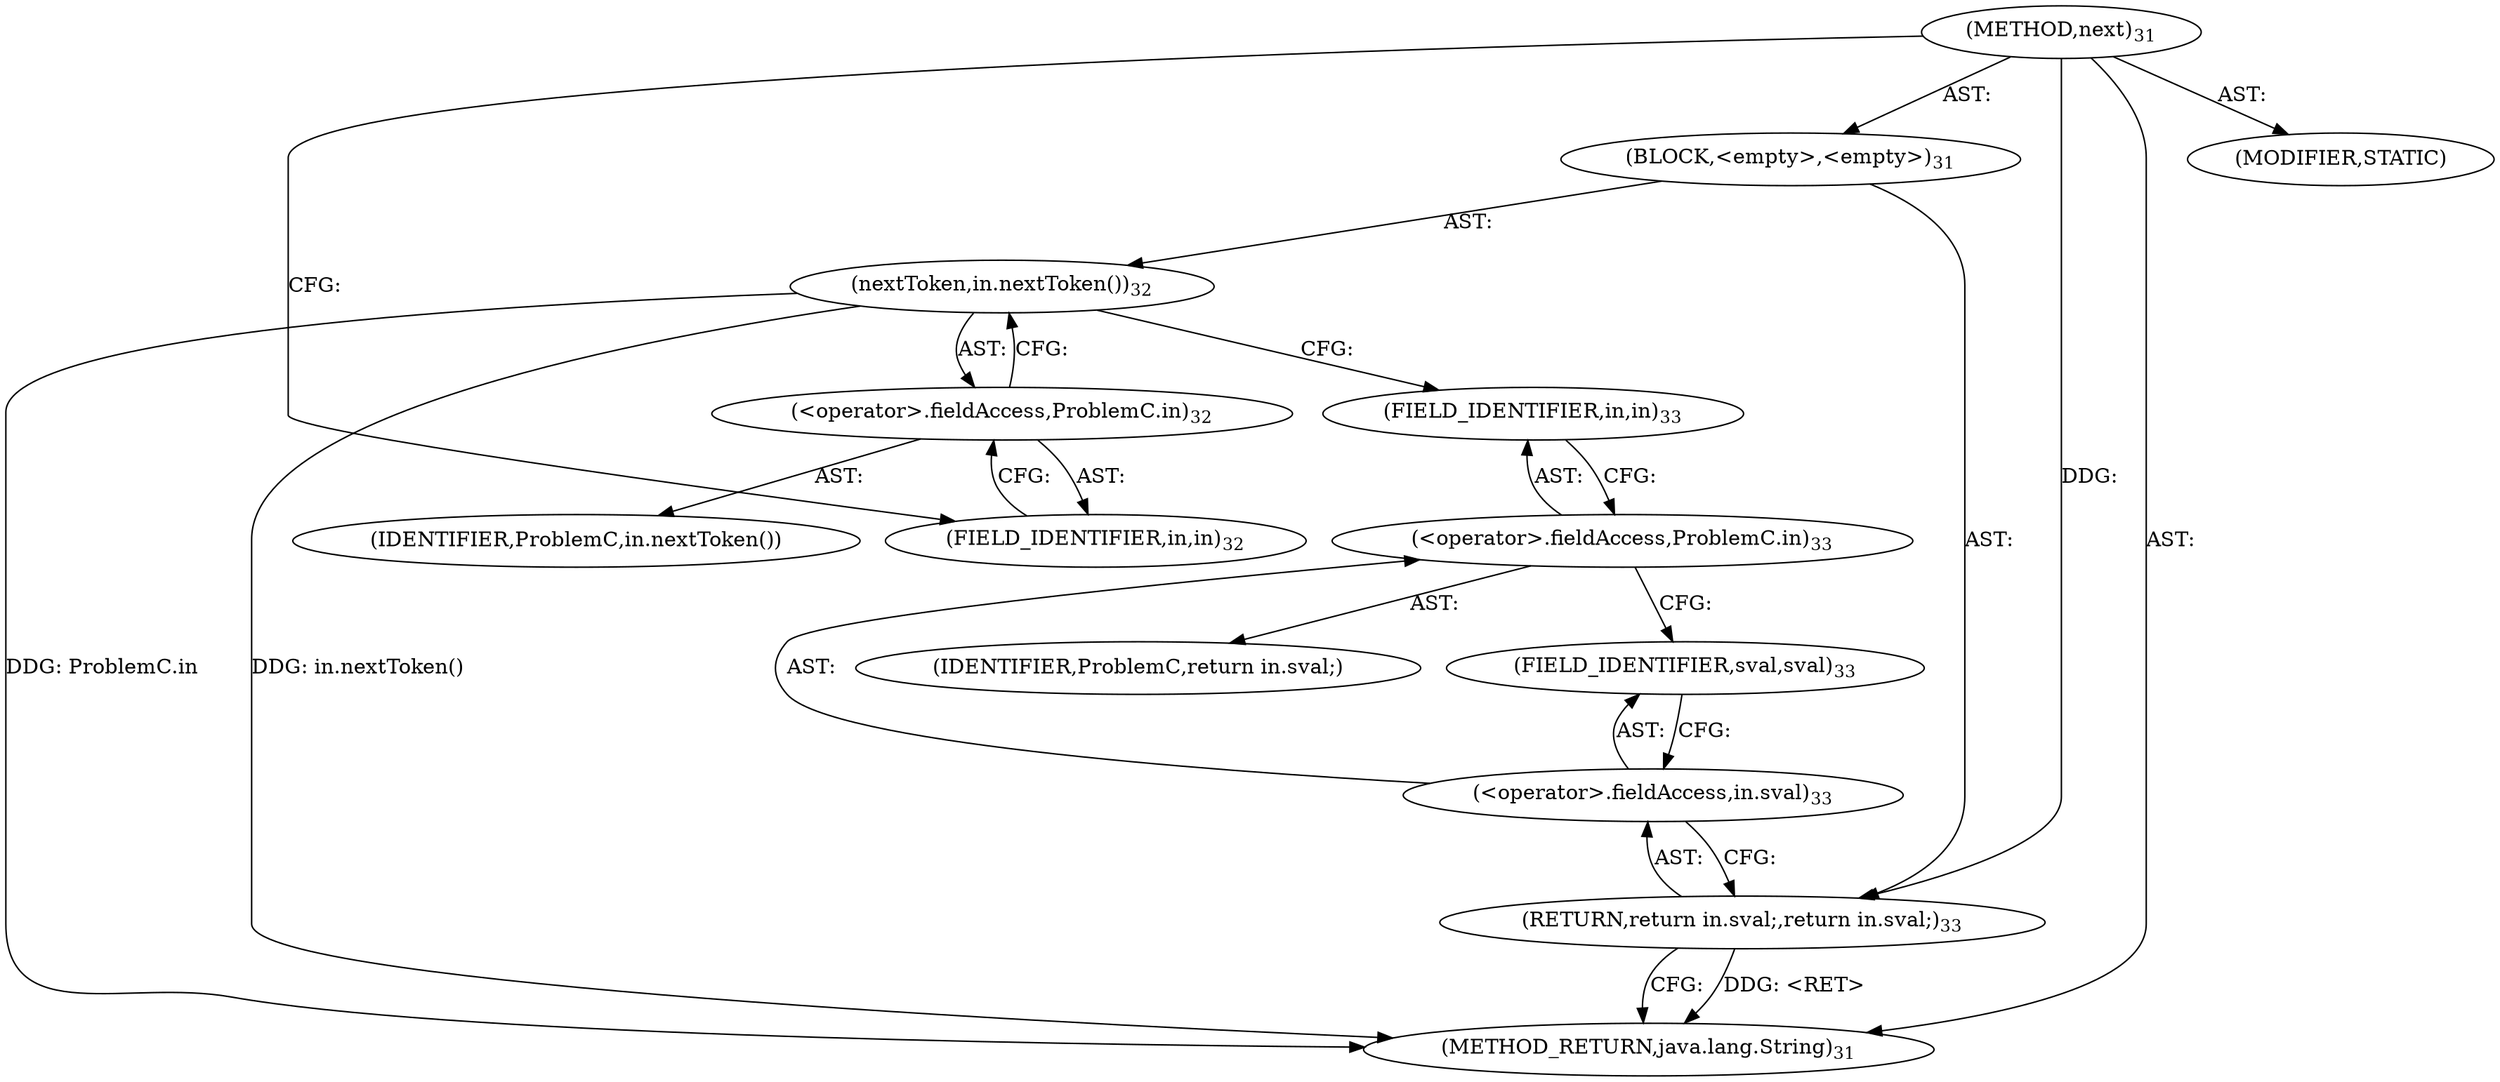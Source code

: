 digraph "next" {  
"137" [label = <(METHOD,next)<SUB>31</SUB>> ]
"138" [label = <(BLOCK,&lt;empty&gt;,&lt;empty&gt;)<SUB>31</SUB>> ]
"139" [label = <(nextToken,in.nextToken())<SUB>32</SUB>> ]
"140" [label = <(&lt;operator&gt;.fieldAccess,ProblemC.in)<SUB>32</SUB>> ]
"141" [label = <(IDENTIFIER,ProblemC,in.nextToken())> ]
"142" [label = <(FIELD_IDENTIFIER,in,in)<SUB>32</SUB>> ]
"143" [label = <(RETURN,return in.sval;,return in.sval;)<SUB>33</SUB>> ]
"144" [label = <(&lt;operator&gt;.fieldAccess,in.sval)<SUB>33</SUB>> ]
"145" [label = <(&lt;operator&gt;.fieldAccess,ProblemC.in)<SUB>33</SUB>> ]
"146" [label = <(IDENTIFIER,ProblemC,return in.sval;)> ]
"147" [label = <(FIELD_IDENTIFIER,in,in)<SUB>33</SUB>> ]
"148" [label = <(FIELD_IDENTIFIER,sval,sval)<SUB>33</SUB>> ]
"149" [label = <(MODIFIER,STATIC)> ]
"150" [label = <(METHOD_RETURN,java.lang.String)<SUB>31</SUB>> ]
  "137" -> "138"  [ label = "AST: "] 
  "137" -> "149"  [ label = "AST: "] 
  "137" -> "150"  [ label = "AST: "] 
  "138" -> "139"  [ label = "AST: "] 
  "138" -> "143"  [ label = "AST: "] 
  "139" -> "140"  [ label = "AST: "] 
  "140" -> "141"  [ label = "AST: "] 
  "140" -> "142"  [ label = "AST: "] 
  "143" -> "144"  [ label = "AST: "] 
  "144" -> "145"  [ label = "AST: "] 
  "144" -> "148"  [ label = "AST: "] 
  "145" -> "146"  [ label = "AST: "] 
  "145" -> "147"  [ label = "AST: "] 
  "139" -> "147"  [ label = "CFG: "] 
  "143" -> "150"  [ label = "CFG: "] 
  "140" -> "139"  [ label = "CFG: "] 
  "144" -> "143"  [ label = "CFG: "] 
  "142" -> "140"  [ label = "CFG: "] 
  "145" -> "148"  [ label = "CFG: "] 
  "148" -> "144"  [ label = "CFG: "] 
  "147" -> "145"  [ label = "CFG: "] 
  "137" -> "142"  [ label = "CFG: "] 
  "143" -> "150"  [ label = "DDG: &lt;RET&gt;"] 
  "139" -> "150"  [ label = "DDG: ProblemC.in"] 
  "139" -> "150"  [ label = "DDG: in.nextToken()"] 
  "137" -> "143"  [ label = "DDG: "] 
}
